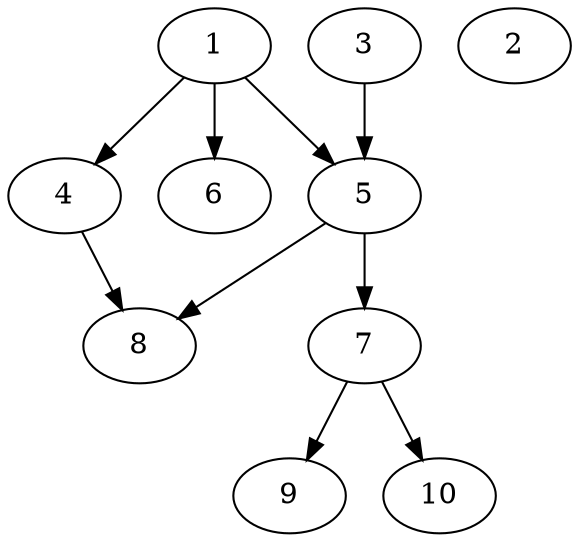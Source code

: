 // DAG automatically generated by daggen at Thu Oct  3 13:58:04 2019
// ./daggen --dot -n 10 --ccr 0.3 --fat 0.5 --regular 0.9 --density 0.5 --mindata 5242880 --maxdata 52428800 
digraph G {
  1 [size="89654613", alpha="0.13", expect_size="26896384"] 
  1 -> 4 [size ="26896384"]
  1 -> 5 [size ="26896384"]
  1 -> 6 [size ="26896384"]
  2 [size="52227413", alpha="0.00", expect_size="15668224"] 
  3 [size="64440320", alpha="0.18", expect_size="19332096"] 
  3 -> 5 [size ="19332096"]
  4 [size="82476373", alpha="0.15", expect_size="24742912"] 
  4 -> 8 [size ="24742912"]
  5 [size="113800533", alpha="0.08", expect_size="34140160"] 
  5 -> 7 [size ="34140160"]
  5 -> 8 [size ="34140160"]
  6 [size="149838507", alpha="0.04", expect_size="44951552"] 
  7 [size="149118293", alpha="0.20", expect_size="44735488"] 
  7 -> 9 [size ="44735488"]
  7 -> 10 [size ="44735488"]
  8 [size="127573333", alpha="0.11", expect_size="38272000"] 
  9 [size="67423573", alpha="0.12", expect_size="20227072"] 
  10 [size="154043733", alpha="0.00", expect_size="46213120"] 
}
